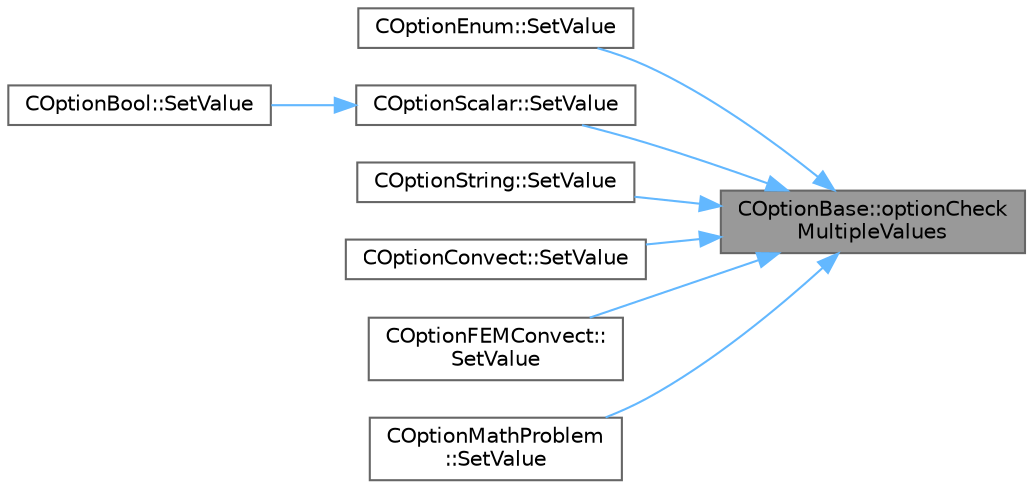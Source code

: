 digraph "COptionBase::optionCheckMultipleValues"
{
 // LATEX_PDF_SIZE
  bgcolor="transparent";
  edge [fontname=Helvetica,fontsize=10,labelfontname=Helvetica,labelfontsize=10];
  node [fontname=Helvetica,fontsize=10,shape=box,height=0.2,width=0.4];
  rankdir="RL";
  Node1 [id="Node000001",label="COptionBase::optionCheck\lMultipleValues",height=0.2,width=0.4,color="gray40", fillcolor="grey60", style="filled", fontcolor="black",tooltip=" "];
  Node1 -> Node2 [id="edge1_Node000001_Node000002",dir="back",color="steelblue1",style="solid",tooltip=" "];
  Node2 [id="Node000002",label="COptionEnum::SetValue",height=0.2,width=0.4,color="grey40", fillcolor="white", style="filled",URL="$classCOptionEnum.html#ad93c6509210016752a2025f2faa2e2a0",tooltip=" "];
  Node1 -> Node3 [id="edge2_Node000001_Node000003",dir="back",color="steelblue1",style="solid",tooltip=" "];
  Node3 [id="Node000003",label="COptionScalar::SetValue",height=0.2,width=0.4,color="grey40", fillcolor="white", style="filled",URL="$classCOptionScalar.html#aa09d981d4a17187a27a737495f3120e6",tooltip=" "];
  Node3 -> Node4 [id="edge3_Node000003_Node000004",dir="back",color="steelblue1",style="solid",tooltip=" "];
  Node4 [id="Node000004",label="COptionBool::SetValue",height=0.2,width=0.4,color="grey40", fillcolor="white", style="filled",URL="$classCOptionBool.html#a696a4b033e34134f67028f11e517fffa",tooltip=" "];
  Node1 -> Node5 [id="edge4_Node000001_Node000005",dir="back",color="steelblue1",style="solid",tooltip=" "];
  Node5 [id="Node000005",label="COptionString::SetValue",height=0.2,width=0.4,color="grey40", fillcolor="white", style="filled",URL="$classCOptionString.html#a256aad0d5d892555037dc5b5f2671813",tooltip=" "];
  Node1 -> Node6 [id="edge5_Node000001_Node000006",dir="back",color="steelblue1",style="solid",tooltip=" "];
  Node6 [id="Node000006",label="COptionConvect::SetValue",height=0.2,width=0.4,color="grey40", fillcolor="white", style="filled",URL="$classCOptionConvect.html#af3345a621a55e5aca539de1b3096a504",tooltip=" "];
  Node1 -> Node7 [id="edge6_Node000001_Node000007",dir="back",color="steelblue1",style="solid",tooltip=" "];
  Node7 [id="Node000007",label="COptionFEMConvect::\lSetValue",height=0.2,width=0.4,color="grey40", fillcolor="white", style="filled",URL="$classCOptionFEMConvect.html#a69e5558e0a7e17887d1e237542e5ae59",tooltip=" "];
  Node1 -> Node8 [id="edge7_Node000001_Node000008",dir="back",color="steelblue1",style="solid",tooltip=" "];
  Node8 [id="Node000008",label="COptionMathProblem\l::SetValue",height=0.2,width=0.4,color="grey40", fillcolor="white", style="filled",URL="$classCOptionMathProblem.html#ae78e0dba3c2f78703550d74e78ab9d7c",tooltip=" "];
}
